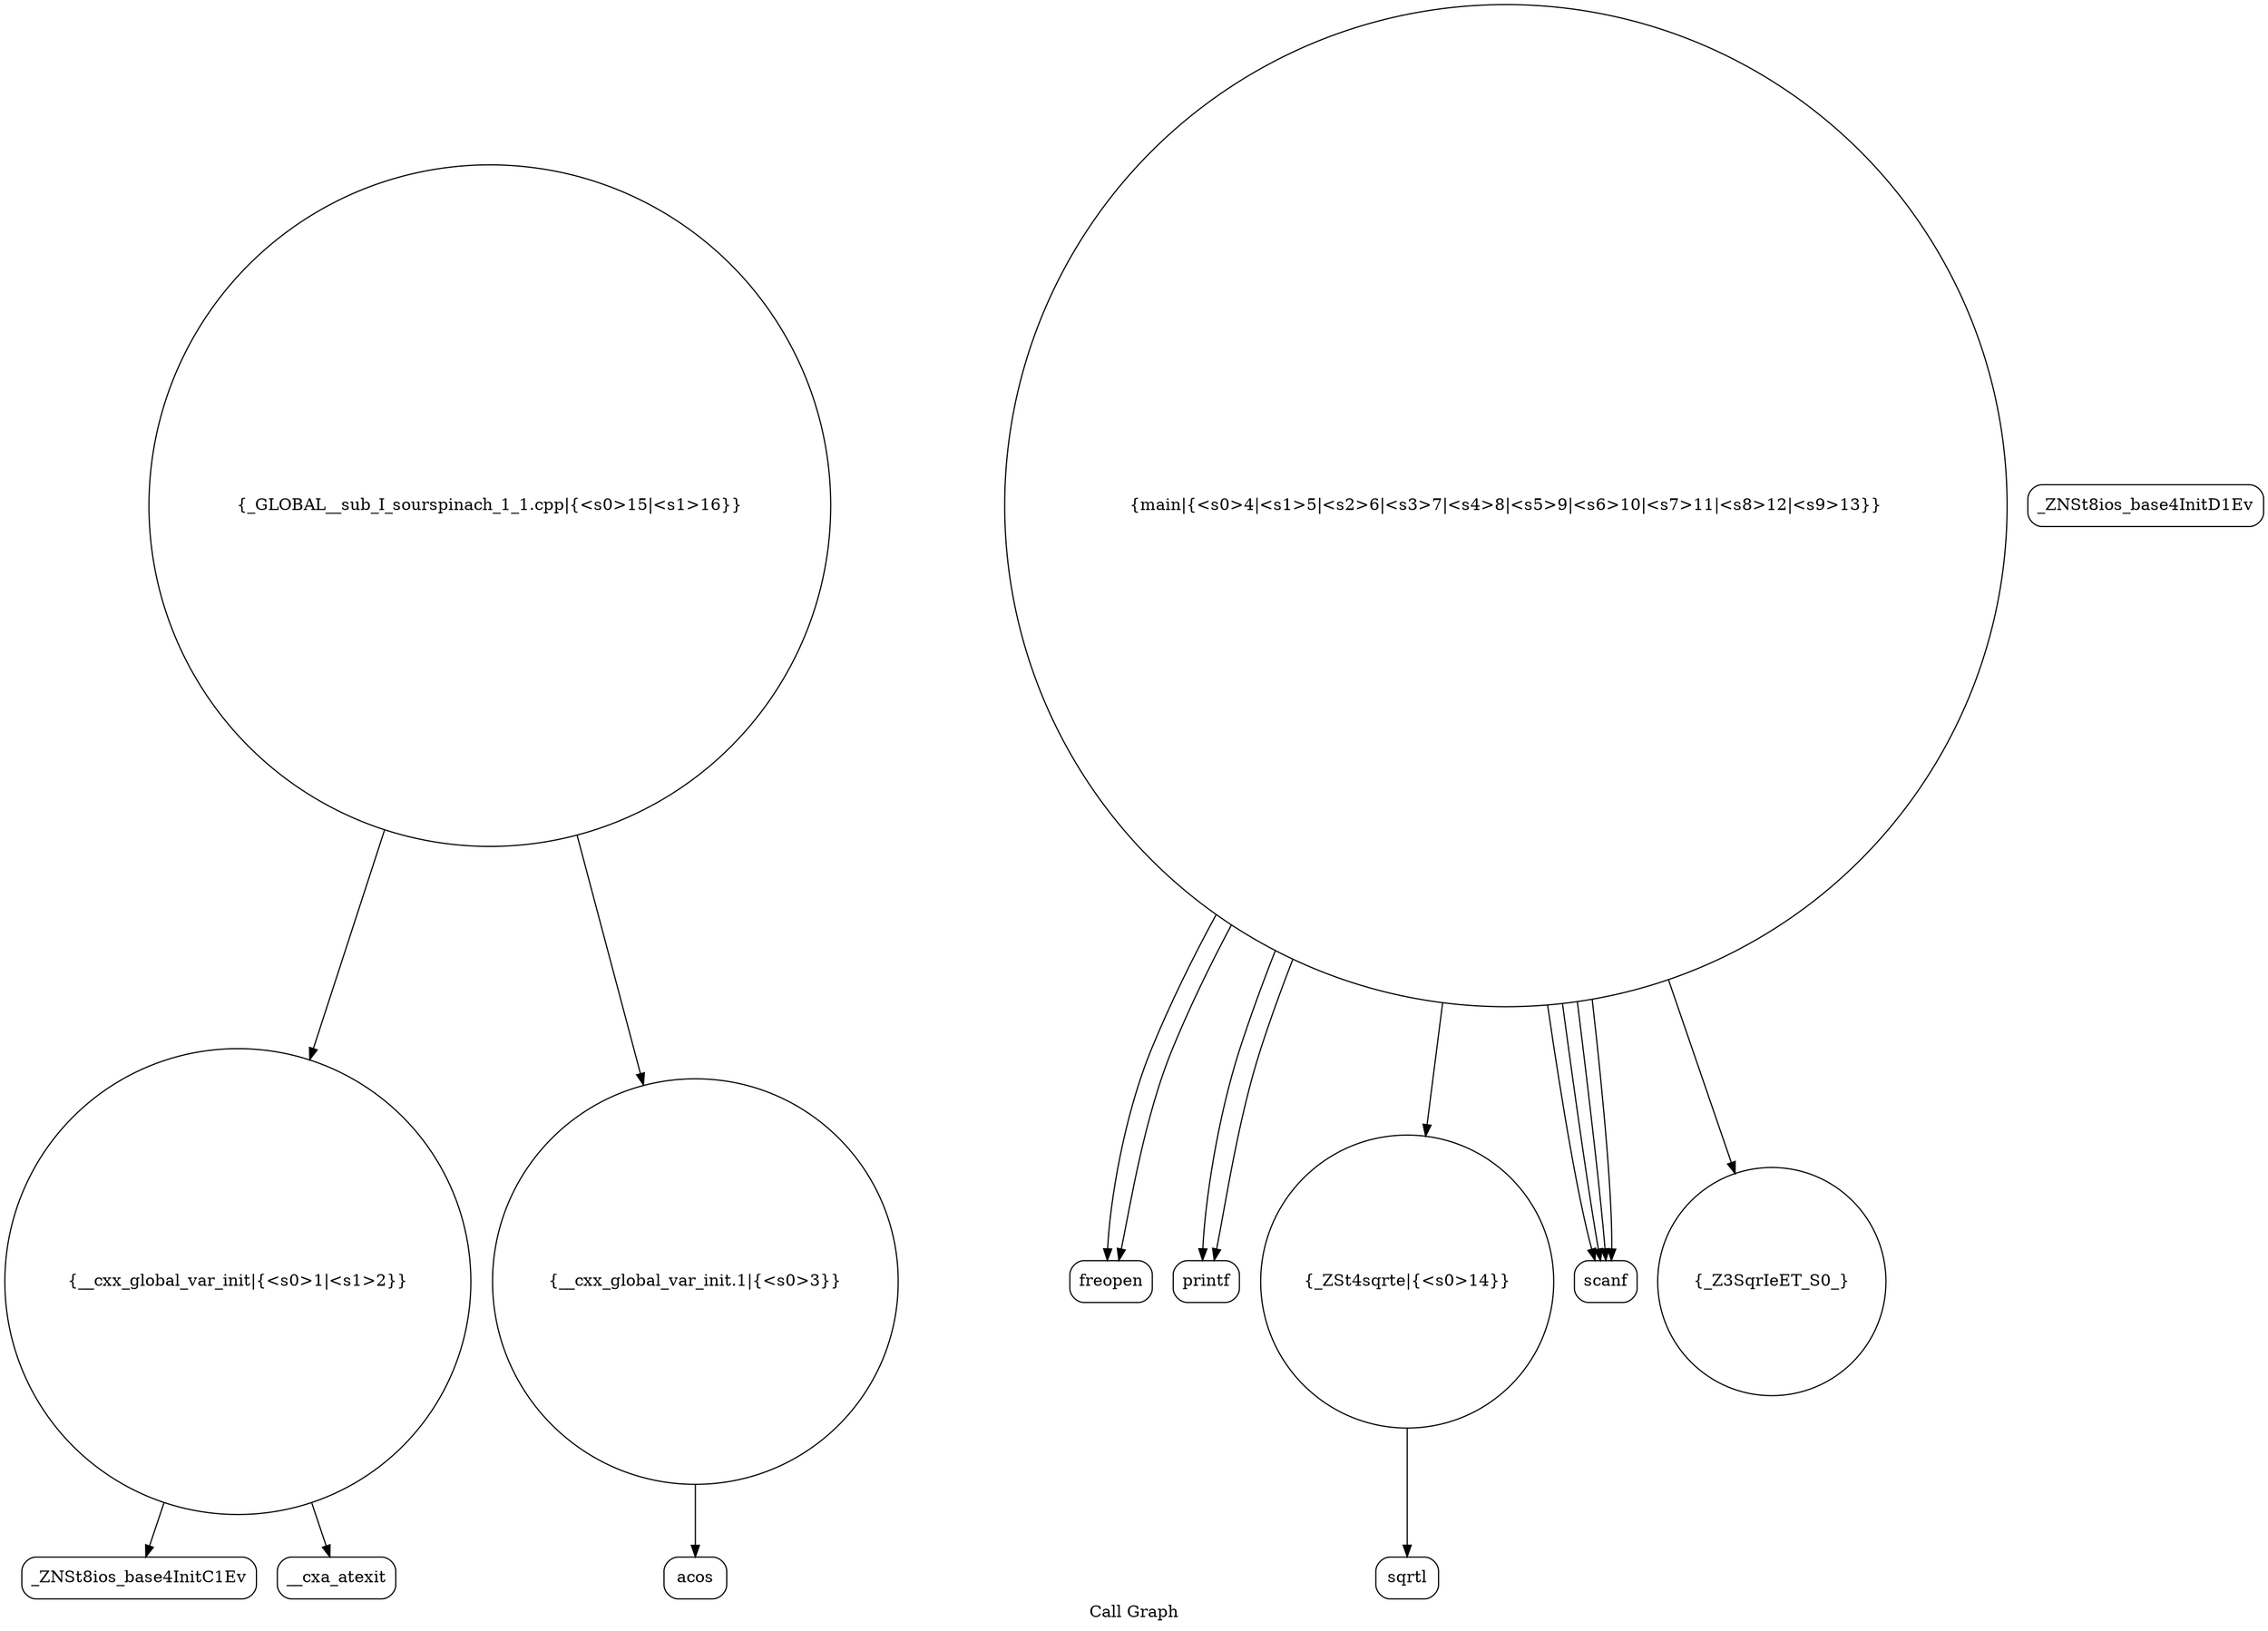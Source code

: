 digraph "Call Graph" {
	label="Call Graph";

	Node0x5576f24a4f60 [shape=record,shape=circle,label="{__cxx_global_var_init|{<s0>1|<s1>2}}"];
	Node0x5576f24a4f60:s0 -> Node0x5576f24a53f0[color=black];
	Node0x5576f24a4f60:s1 -> Node0x5576f24a54f0[color=black];
	Node0x5576f24a56f0 [shape=record,shape=Mrecord,label="{freopen}"];
	Node0x5576f24a5470 [shape=record,shape=Mrecord,label="{_ZNSt8ios_base4InitD1Ev}"];
	Node0x5576f24a57f0 [shape=record,shape=Mrecord,label="{printf}"];
	Node0x5576f24a5570 [shape=record,shape=circle,label="{__cxx_global_var_init.1|{<s0>3}}"];
	Node0x5576f24a5570:s0 -> Node0x5576f24a55f0[color=black];
	Node0x5576f24a58f0 [shape=record,shape=circle,label="{_ZSt4sqrte|{<s0>14}}"];
	Node0x5576f24a58f0:s0 -> Node0x5576f24a5970[color=black];
	Node0x5576f24a5670 [shape=record,shape=circle,label="{main|{<s0>4|<s1>5|<s2>6|<s3>7|<s4>8|<s5>9|<s6>10|<s7>11|<s8>12|<s9>13}}"];
	Node0x5576f24a5670:s0 -> Node0x5576f24a56f0[color=black];
	Node0x5576f24a5670:s1 -> Node0x5576f24a56f0[color=black];
	Node0x5576f24a5670:s2 -> Node0x5576f24a5770[color=black];
	Node0x5576f24a5670:s3 -> Node0x5576f24a57f0[color=black];
	Node0x5576f24a5670:s4 -> Node0x5576f24a5770[color=black];
	Node0x5576f24a5670:s5 -> Node0x5576f24a5770[color=black];
	Node0x5576f24a5670:s6 -> Node0x5576f24a5770[color=black];
	Node0x5576f24a5670:s7 -> Node0x5576f24a5870[color=black];
	Node0x5576f24a5670:s8 -> Node0x5576f24a58f0[color=black];
	Node0x5576f24a5670:s9 -> Node0x5576f24a57f0[color=black];
	Node0x5576f24a59f0 [shape=record,shape=circle,label="{_GLOBAL__sub_I_sourspinach_1_1.cpp|{<s0>15|<s1>16}}"];
	Node0x5576f24a59f0:s0 -> Node0x5576f24a4f60[color=black];
	Node0x5576f24a59f0:s1 -> Node0x5576f24a5570[color=black];
	Node0x5576f24a53f0 [shape=record,shape=Mrecord,label="{_ZNSt8ios_base4InitC1Ev}"];
	Node0x5576f24a5770 [shape=record,shape=Mrecord,label="{scanf}"];
	Node0x5576f24a54f0 [shape=record,shape=Mrecord,label="{__cxa_atexit}"];
	Node0x5576f24a5870 [shape=record,shape=circle,label="{_Z3SqrIeET_S0_}"];
	Node0x5576f24a55f0 [shape=record,shape=Mrecord,label="{acos}"];
	Node0x5576f24a5970 [shape=record,shape=Mrecord,label="{sqrtl}"];
}
